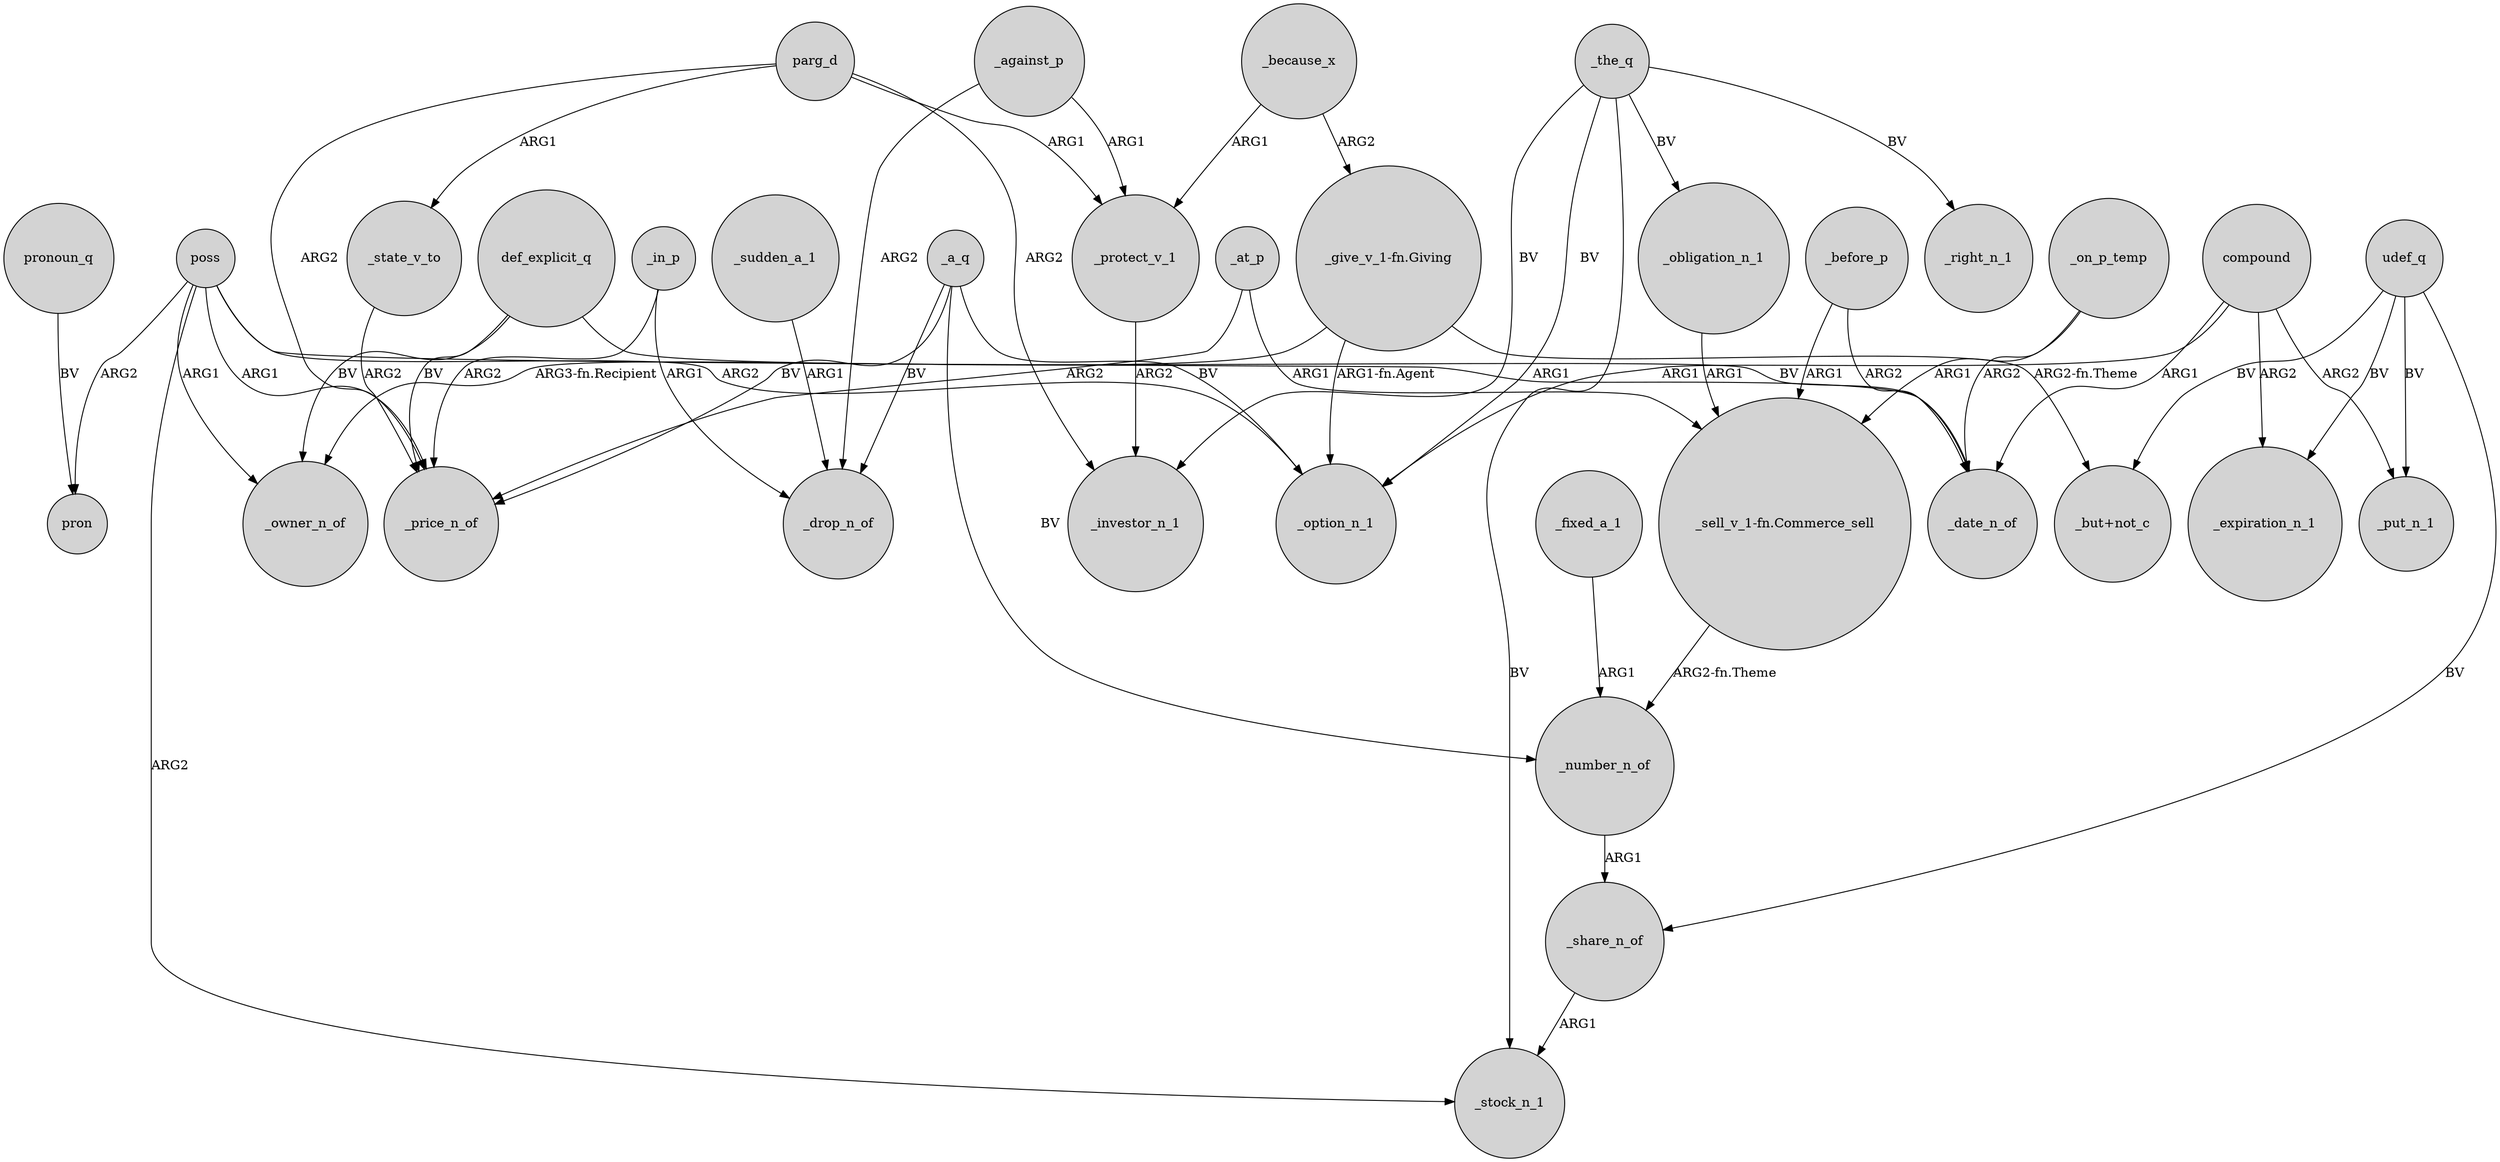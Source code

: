 digraph {
	node [shape=circle style=filled]
	poss -> _owner_n_of [label=ARG1]
	parg_d -> _protect_v_1 [label=ARG1]
	poss -> _price_n_of [label=ARG1]
	_a_q -> _number_n_of [label=BV]
	poss -> pron [label=ARG2]
	_fixed_a_1 -> _number_n_of [label=ARG1]
	compound -> _put_n_1 [label=ARG2]
	poss -> _option_n_1 [label=ARG2]
	parg_d -> _investor_n_1 [label=ARG2]
	_obligation_n_1 -> "_sell_v_1-fn.Commerce_sell" [label=ARG1]
	def_explicit_q -> _owner_n_of [label=BV]
	_the_q -> _option_n_1 [label=BV]
	poss -> _stock_n_1 [label=ARG2]
	udef_q -> "_but+not_c" [label=BV]
	_the_q -> _stock_n_1 [label=BV]
	compound -> _expiration_n_1 [label=ARG2]
	_the_q -> _investor_n_1 [label=BV]
	poss -> _date_n_of [label=ARG1]
	_in_p -> _drop_n_of [label=ARG1]
	_against_p -> _protect_v_1 [label=ARG1]
	"_give_v_1-fn.Giving" -> _owner_n_of [label="ARG3-fn.Recipient"]
	_a_q -> _drop_n_of [label=BV]
	_on_p_temp -> "_sell_v_1-fn.Commerce_sell" [label=ARG1]
	compound -> _option_n_1 [label=ARG1]
	parg_d -> _state_v_to [label=ARG1]
	compound -> _date_n_of [label=ARG1]
	_on_p_temp -> _date_n_of [label=ARG2]
	"_give_v_1-fn.Giving" -> _option_n_1 [label="ARG1-fn.Agent"]
	"_give_v_1-fn.Giving" -> "_but+not_c" [label="ARG2-fn.Theme"]
	def_explicit_q -> _price_n_of [label=BV]
	_the_q -> _obligation_n_1 [label=BV]
	_before_p -> _date_n_of [label=ARG2]
	pronoun_q -> pron [label=BV]
	udef_q -> _expiration_n_1 [label=BV]
	_state_v_to -> _price_n_of [label=ARG2]
	_sudden_a_1 -> _drop_n_of [label=ARG1]
	def_explicit_q -> _date_n_of [label=BV]
	udef_q -> _share_n_of [label=BV]
	_because_x -> _protect_v_1 [label=ARG1]
	_the_q -> _right_n_1 [label=BV]
	_before_p -> "_sell_v_1-fn.Commerce_sell" [label=ARG1]
	"_sell_v_1-fn.Commerce_sell" -> _number_n_of [label="ARG2-fn.Theme"]
	_protect_v_1 -> _investor_n_1 [label=ARG2]
	_because_x -> "_give_v_1-fn.Giving" [label=ARG2]
	parg_d -> _price_n_of [label=ARG2]
	_in_p -> _price_n_of [label=ARG2]
	_at_p -> _price_n_of [label=ARG2]
	_a_q -> _option_n_1 [label=BV]
	_share_n_of -> _stock_n_1 [label=ARG1]
	_a_q -> _price_n_of [label=BV]
	_at_p -> "_sell_v_1-fn.Commerce_sell" [label=ARG1]
	udef_q -> _put_n_1 [label=BV]
	_number_n_of -> _share_n_of [label=ARG1]
	_against_p -> _drop_n_of [label=ARG2]
}
